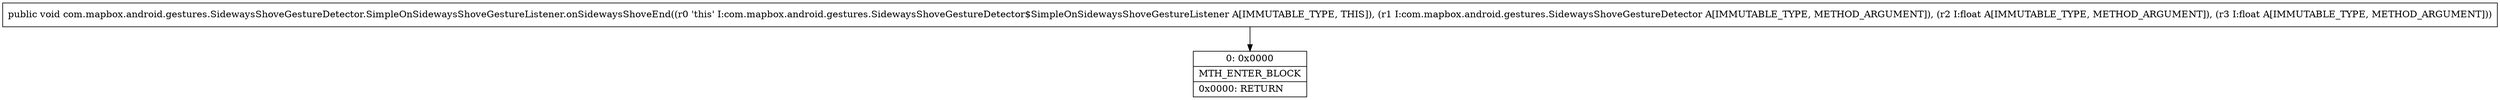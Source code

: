 digraph "CFG forcom.mapbox.android.gestures.SidewaysShoveGestureDetector.SimpleOnSidewaysShoveGestureListener.onSidewaysShoveEnd(Lcom\/mapbox\/android\/gestures\/SidewaysShoveGestureDetector;FF)V" {
Node_0 [shape=record,label="{0\:\ 0x0000|MTH_ENTER_BLOCK\l|0x0000: RETURN   \l}"];
MethodNode[shape=record,label="{public void com.mapbox.android.gestures.SidewaysShoveGestureDetector.SimpleOnSidewaysShoveGestureListener.onSidewaysShoveEnd((r0 'this' I:com.mapbox.android.gestures.SidewaysShoveGestureDetector$SimpleOnSidewaysShoveGestureListener A[IMMUTABLE_TYPE, THIS]), (r1 I:com.mapbox.android.gestures.SidewaysShoveGestureDetector A[IMMUTABLE_TYPE, METHOD_ARGUMENT]), (r2 I:float A[IMMUTABLE_TYPE, METHOD_ARGUMENT]), (r3 I:float A[IMMUTABLE_TYPE, METHOD_ARGUMENT])) }"];
MethodNode -> Node_0;
}

